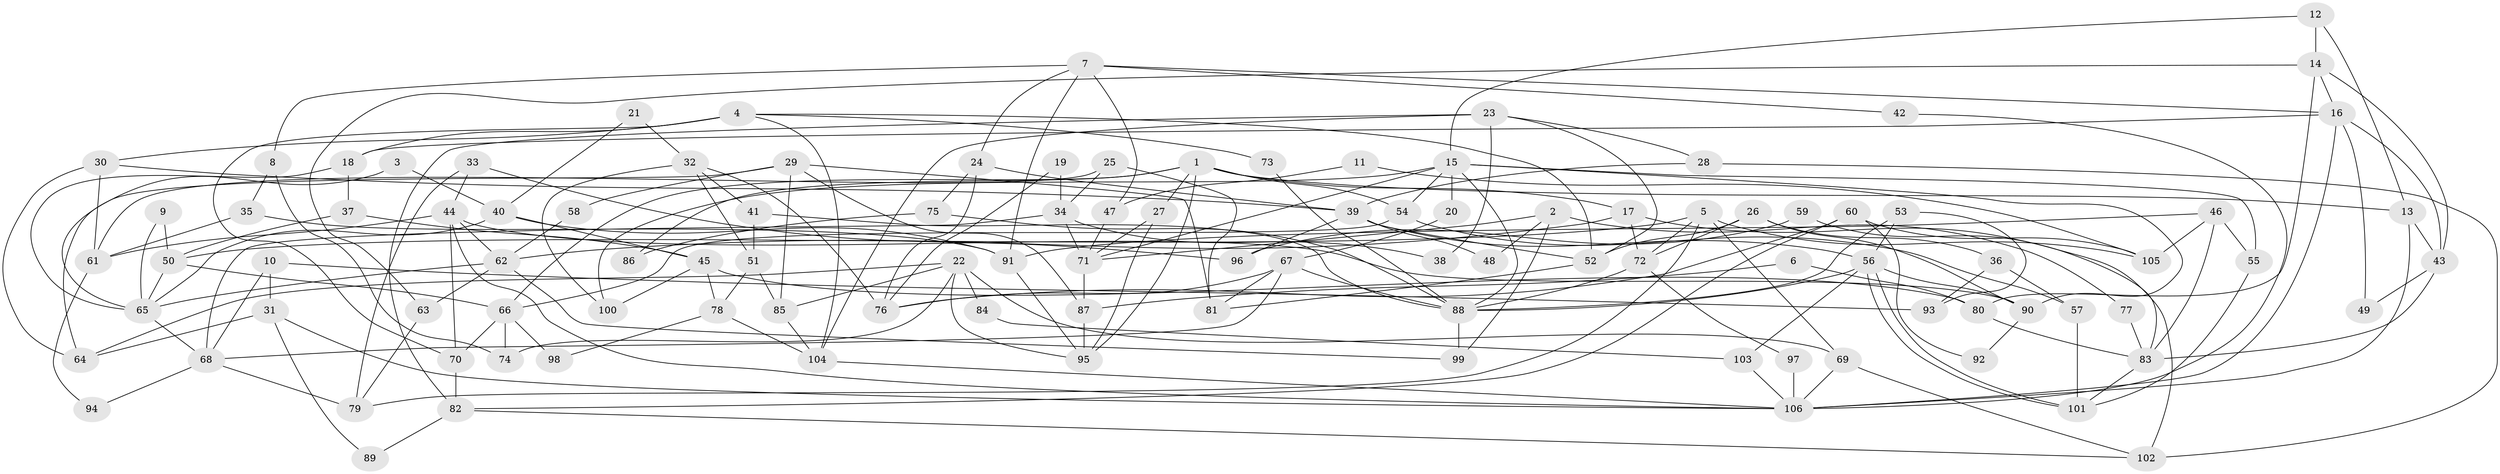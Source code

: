 // Generated by graph-tools (version 1.1) at 2025/11/02/27/25 16:11:16]
// undirected, 106 vertices, 212 edges
graph export_dot {
graph [start="1"]
  node [color=gray90,style=filled];
  1;
  2;
  3;
  4;
  5;
  6;
  7;
  8;
  9;
  10;
  11;
  12;
  13;
  14;
  15;
  16;
  17;
  18;
  19;
  20;
  21;
  22;
  23;
  24;
  25;
  26;
  27;
  28;
  29;
  30;
  31;
  32;
  33;
  34;
  35;
  36;
  37;
  38;
  39;
  40;
  41;
  42;
  43;
  44;
  45;
  46;
  47;
  48;
  49;
  50;
  51;
  52;
  53;
  54;
  55;
  56;
  57;
  58;
  59;
  60;
  61;
  62;
  63;
  64;
  65;
  66;
  67;
  68;
  69;
  70;
  71;
  72;
  73;
  74;
  75;
  76;
  77;
  78;
  79;
  80;
  81;
  82;
  83;
  84;
  85;
  86;
  87;
  88;
  89;
  90;
  91;
  92;
  93;
  94;
  95;
  96;
  97;
  98;
  99;
  100;
  101;
  102;
  103;
  104;
  105;
  106;
  1 -- 54;
  1 -- 95;
  1 -- 13;
  1 -- 17;
  1 -- 27;
  1 -- 66;
  1 -- 86;
  2 -- 71;
  2 -- 99;
  2 -- 48;
  2 -- 77;
  3 -- 65;
  3 -- 40;
  4 -- 52;
  4 -- 104;
  4 -- 18;
  4 -- 30;
  4 -- 70;
  4 -- 73;
  5 -- 72;
  5 -- 69;
  5 -- 50;
  5 -- 79;
  5 -- 105;
  6 -- 80;
  6 -- 87;
  7 -- 91;
  7 -- 24;
  7 -- 8;
  7 -- 16;
  7 -- 42;
  7 -- 47;
  8 -- 35;
  8 -- 74;
  9 -- 65;
  9 -- 50;
  10 -- 31;
  10 -- 68;
  10 -- 93;
  11 -- 47;
  11 -- 105;
  12 -- 13;
  12 -- 14;
  12 -- 15;
  13 -- 43;
  13 -- 106;
  14 -- 16;
  14 -- 80;
  14 -- 43;
  14 -- 63;
  15 -- 90;
  15 -- 20;
  15 -- 54;
  15 -- 55;
  15 -- 71;
  15 -- 88;
  15 -- 100;
  16 -- 106;
  16 -- 18;
  16 -- 43;
  16 -- 49;
  17 -- 62;
  17 -- 72;
  17 -- 102;
  18 -- 37;
  18 -- 65;
  19 -- 34;
  19 -- 76;
  20 -- 67;
  21 -- 32;
  21 -- 40;
  22 -- 85;
  22 -- 74;
  22 -- 64;
  22 -- 69;
  22 -- 84;
  22 -- 95;
  23 -- 28;
  23 -- 82;
  23 -- 38;
  23 -- 52;
  23 -- 104;
  24 -- 76;
  24 -- 39;
  24 -- 75;
  25 -- 34;
  25 -- 61;
  25 -- 81;
  26 -- 52;
  26 -- 36;
  26 -- 72;
  26 -- 90;
  27 -- 95;
  27 -- 71;
  28 -- 102;
  28 -- 39;
  29 -- 81;
  29 -- 85;
  29 -- 58;
  29 -- 64;
  29 -- 87;
  30 -- 64;
  30 -- 39;
  30 -- 61;
  31 -- 106;
  31 -- 64;
  31 -- 89;
  32 -- 41;
  32 -- 100;
  32 -- 51;
  32 -- 76;
  33 -- 79;
  33 -- 44;
  33 -- 96;
  34 -- 68;
  34 -- 71;
  34 -- 38;
  35 -- 61;
  35 -- 91;
  36 -- 93;
  36 -- 57;
  37 -- 50;
  37 -- 45;
  39 -- 56;
  39 -- 48;
  39 -- 52;
  39 -- 96;
  40 -- 65;
  40 -- 91;
  40 -- 45;
  41 -- 88;
  41 -- 51;
  42 -- 106;
  43 -- 49;
  43 -- 83;
  44 -- 90;
  44 -- 62;
  44 -- 61;
  44 -- 70;
  44 -- 106;
  45 -- 78;
  45 -- 80;
  45 -- 100;
  46 -- 83;
  46 -- 105;
  46 -- 55;
  46 -- 91;
  47 -- 71;
  50 -- 66;
  50 -- 65;
  51 -- 78;
  51 -- 85;
  52 -- 81;
  53 -- 88;
  53 -- 56;
  53 -- 93;
  54 -- 66;
  54 -- 57;
  55 -- 101;
  56 -- 88;
  56 -- 101;
  56 -- 101;
  56 -- 90;
  56 -- 103;
  57 -- 101;
  58 -- 62;
  59 -- 83;
  59 -- 96;
  60 -- 82;
  60 -- 76;
  60 -- 92;
  60 -- 105;
  61 -- 94;
  62 -- 63;
  62 -- 65;
  62 -- 99;
  63 -- 79;
  65 -- 68;
  66 -- 70;
  66 -- 74;
  66 -- 98;
  67 -- 81;
  67 -- 88;
  67 -- 68;
  67 -- 76;
  68 -- 79;
  68 -- 94;
  69 -- 106;
  69 -- 102;
  70 -- 82;
  71 -- 87;
  72 -- 88;
  72 -- 97;
  73 -- 88;
  75 -- 88;
  75 -- 86;
  77 -- 83;
  78 -- 104;
  78 -- 98;
  80 -- 83;
  82 -- 102;
  82 -- 89;
  83 -- 101;
  84 -- 103;
  85 -- 104;
  87 -- 95;
  88 -- 99;
  90 -- 92;
  91 -- 95;
  97 -- 106;
  103 -- 106;
  104 -- 106;
}
